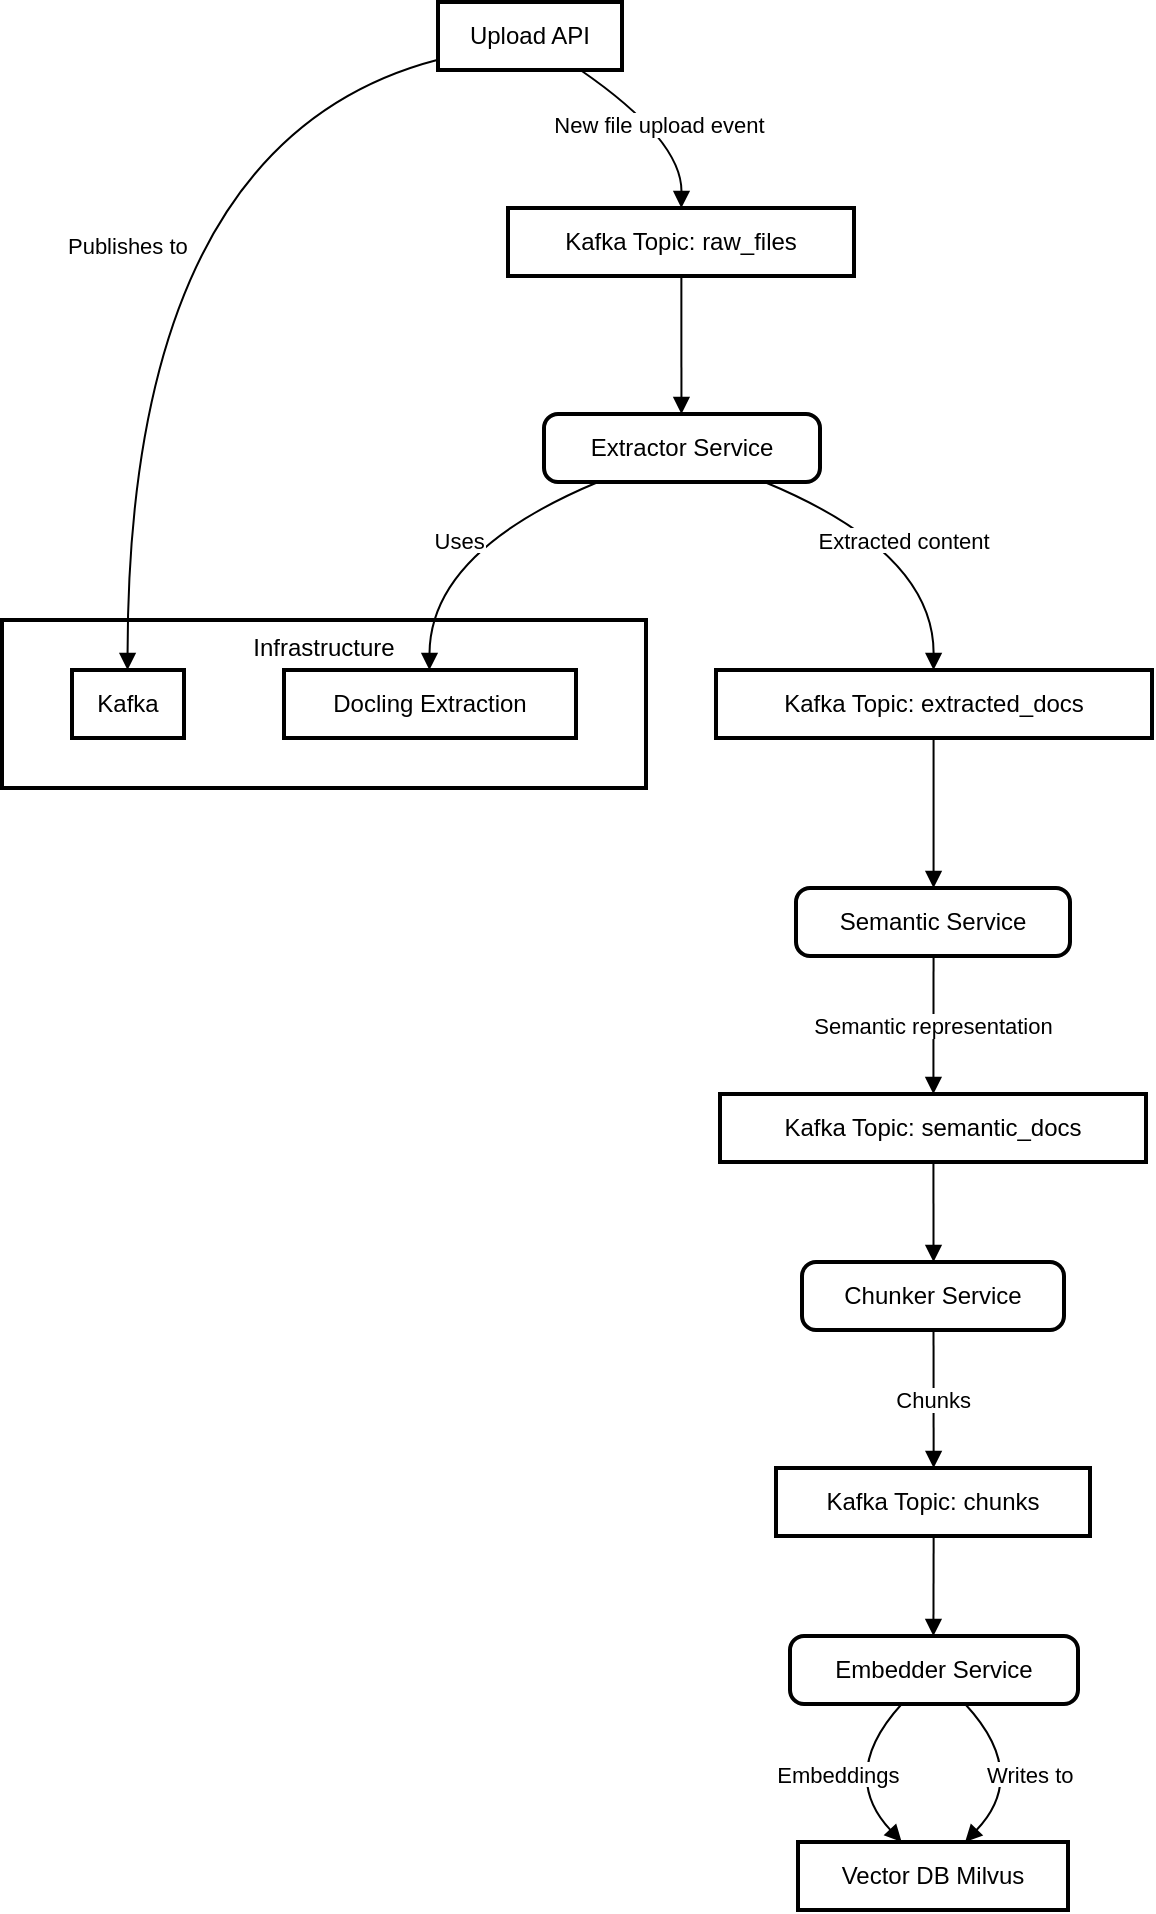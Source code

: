 <mxfile version="21.6.8" type="device">
  <diagram name="Page-1" id="lQtXUm2vbbLLtWu8kwSk">
    <mxGraphModel dx="1098" dy="820" grid="1" gridSize="10" guides="1" tooltips="1" connect="1" arrows="1" fold="1" page="1" pageScale="1" pageWidth="850" pageHeight="1100" math="0" shadow="0">
      <root>
        <mxCell id="0" />
        <mxCell id="1" parent="0" />
        <mxCell id="v0A_5weN4xrywCGxVF-n-1" value="Infrastructure" style="whiteSpace=wrap;strokeWidth=2;verticalAlign=top;" vertex="1" parent="1">
          <mxGeometry x="20" y="329" width="322" height="84" as="geometry" />
        </mxCell>
        <mxCell id="v0A_5weN4xrywCGxVF-n-2" value="Kafka" style="whiteSpace=wrap;strokeWidth=2;" vertex="1" parent="1">
          <mxGeometry x="55" y="354" width="56" height="34" as="geometry" />
        </mxCell>
        <mxCell id="v0A_5weN4xrywCGxVF-n-3" value="Docling Extraction" style="whiteSpace=wrap;strokeWidth=2;" vertex="1" parent="1">
          <mxGeometry x="161" y="354" width="146" height="34" as="geometry" />
        </mxCell>
        <mxCell id="v0A_5weN4xrywCGxVF-n-4" value="Upload API" style="whiteSpace=wrap;strokeWidth=2;" vertex="1" parent="1">
          <mxGeometry x="238" y="20" width="92" height="34" as="geometry" />
        </mxCell>
        <mxCell id="v0A_5weN4xrywCGxVF-n-5" value="Kafka Topic: raw_files" style="whiteSpace=wrap;strokeWidth=2;" vertex="1" parent="1">
          <mxGeometry x="273" y="123" width="173" height="34" as="geometry" />
        </mxCell>
        <mxCell id="v0A_5weN4xrywCGxVF-n-6" value="Extractor Service" style="rounded=1;absoluteArcSize=1;arcSize=14;whiteSpace=wrap;strokeWidth=2;" vertex="1" parent="1">
          <mxGeometry x="291" y="226" width="138" height="34" as="geometry" />
        </mxCell>
        <mxCell id="v0A_5weN4xrywCGxVF-n-7" value="Kafka Topic: extracted_docs" style="whiteSpace=wrap;strokeWidth=2;" vertex="1" parent="1">
          <mxGeometry x="377" y="354" width="218" height="34" as="geometry" />
        </mxCell>
        <mxCell id="v0A_5weN4xrywCGxVF-n-8" value="Semantic Service" style="rounded=1;absoluteArcSize=1;arcSize=14;whiteSpace=wrap;strokeWidth=2;" vertex="1" parent="1">
          <mxGeometry x="417" y="463" width="137" height="34" as="geometry" />
        </mxCell>
        <mxCell id="v0A_5weN4xrywCGxVF-n-9" value="Kafka Topic: semantic_docs" style="whiteSpace=wrap;strokeWidth=2;" vertex="1" parent="1">
          <mxGeometry x="379" y="566" width="213" height="34" as="geometry" />
        </mxCell>
        <mxCell id="v0A_5weN4xrywCGxVF-n-10" value="Chunker Service" style="rounded=1;absoluteArcSize=1;arcSize=14;whiteSpace=wrap;strokeWidth=2;" vertex="1" parent="1">
          <mxGeometry x="420" y="650" width="131" height="34" as="geometry" />
        </mxCell>
        <mxCell id="v0A_5weN4xrywCGxVF-n-11" value="Kafka Topic: chunks" style="whiteSpace=wrap;strokeWidth=2;" vertex="1" parent="1">
          <mxGeometry x="407" y="753" width="157" height="34" as="geometry" />
        </mxCell>
        <mxCell id="v0A_5weN4xrywCGxVF-n-12" value="Embedder Service" style="rounded=1;absoluteArcSize=1;arcSize=14;whiteSpace=wrap;strokeWidth=2;" vertex="1" parent="1">
          <mxGeometry x="414" y="837" width="144" height="34" as="geometry" />
        </mxCell>
        <mxCell id="v0A_5weN4xrywCGxVF-n-13" value="Vector DB Milvus" style="whiteSpace=wrap;strokeWidth=2;" vertex="1" parent="1">
          <mxGeometry x="418" y="940" width="135" height="34" as="geometry" />
        </mxCell>
        <mxCell id="v0A_5weN4xrywCGxVF-n-14" value="New file upload event" style="curved=1;startArrow=none;endArrow=block;exitX=0.774;exitY=1;entryX=0.501;entryY=0;rounded=0;" edge="1" parent="1" source="v0A_5weN4xrywCGxVF-n-4" target="v0A_5weN4xrywCGxVF-n-5">
          <mxGeometry relative="1" as="geometry">
            <Array as="points">
              <mxPoint x="360" y="89" />
            </Array>
          </mxGeometry>
        </mxCell>
        <mxCell id="v0A_5weN4xrywCGxVF-n-15" value="" style="curved=1;startArrow=none;endArrow=block;exitX=0.501;exitY=1;entryX=0.498;entryY=0;rounded=0;" edge="1" parent="1" source="v0A_5weN4xrywCGxVF-n-5" target="v0A_5weN4xrywCGxVF-n-6">
          <mxGeometry relative="1" as="geometry">
            <Array as="points" />
          </mxGeometry>
        </mxCell>
        <mxCell id="v0A_5weN4xrywCGxVF-n-16" value="Extracted content" style="curved=1;startArrow=none;endArrow=block;exitX=0.799;exitY=1;entryX=0.499;entryY=0;rounded=0;" edge="1" parent="1" source="v0A_5weN4xrywCGxVF-n-6" target="v0A_5weN4xrywCGxVF-n-7">
          <mxGeometry relative="1" as="geometry">
            <Array as="points">
              <mxPoint x="486" y="295" />
            </Array>
          </mxGeometry>
        </mxCell>
        <mxCell id="v0A_5weN4xrywCGxVF-n-17" value="" style="curved=1;startArrow=none;endArrow=block;exitX=0.499;exitY=1;entryX=0.502;entryY=0;rounded=0;" edge="1" parent="1" source="v0A_5weN4xrywCGxVF-n-7" target="v0A_5weN4xrywCGxVF-n-8">
          <mxGeometry relative="1" as="geometry">
            <Array as="points" />
          </mxGeometry>
        </mxCell>
        <mxCell id="v0A_5weN4xrywCGxVF-n-18" value="Semantic representation" style="curved=1;startArrow=none;endArrow=block;exitX=0.502;exitY=1;entryX=0.501;entryY=0;rounded=0;" edge="1" parent="1" source="v0A_5weN4xrywCGxVF-n-8" target="v0A_5weN4xrywCGxVF-n-9">
          <mxGeometry relative="1" as="geometry">
            <Array as="points" />
          </mxGeometry>
        </mxCell>
        <mxCell id="v0A_5weN4xrywCGxVF-n-19" value="" style="curved=1;startArrow=none;endArrow=block;exitX=0.501;exitY=1;entryX=0.502;entryY=0;rounded=0;" edge="1" parent="1" source="v0A_5weN4xrywCGxVF-n-9" target="v0A_5weN4xrywCGxVF-n-10">
          <mxGeometry relative="1" as="geometry">
            <Array as="points" />
          </mxGeometry>
        </mxCell>
        <mxCell id="v0A_5weN4xrywCGxVF-n-20" value="Chunks" style="curved=1;startArrow=none;endArrow=block;exitX=0.502;exitY=1;entryX=0.502;entryY=0;rounded=0;" edge="1" parent="1" source="v0A_5weN4xrywCGxVF-n-10" target="v0A_5weN4xrywCGxVF-n-11">
          <mxGeometry relative="1" as="geometry">
            <Array as="points" />
          </mxGeometry>
        </mxCell>
        <mxCell id="v0A_5weN4xrywCGxVF-n-21" value="" style="curved=1;startArrow=none;endArrow=block;exitX=0.502;exitY=1;entryX=0.498;entryY=0;rounded=0;" edge="1" parent="1" source="v0A_5weN4xrywCGxVF-n-11" target="v0A_5weN4xrywCGxVF-n-12">
          <mxGeometry relative="1" as="geometry">
            <Array as="points" />
          </mxGeometry>
        </mxCell>
        <mxCell id="v0A_5weN4xrywCGxVF-n-22" value="Embeddings" style="curved=1;startArrow=none;endArrow=block;exitX=0.388;exitY=1;entryX=0.384;entryY=0;rounded=0;" edge="1" parent="1" source="v0A_5weN4xrywCGxVF-n-12" target="v0A_5weN4xrywCGxVF-n-13">
          <mxGeometry relative="1" as="geometry">
            <Array as="points">
              <mxPoint x="438" y="906" />
            </Array>
          </mxGeometry>
        </mxCell>
        <mxCell id="v0A_5weN4xrywCGxVF-n-23" value="Uses" style="curved=1;startArrow=none;endArrow=block;exitX=0.196;exitY=1;entryX=0.498;entryY=0;rounded=0;" edge="1" parent="1" source="v0A_5weN4xrywCGxVF-n-6" target="v0A_5weN4xrywCGxVF-n-3">
          <mxGeometry relative="1" as="geometry">
            <Array as="points">
              <mxPoint x="234" y="295" />
            </Array>
          </mxGeometry>
        </mxCell>
        <mxCell id="v0A_5weN4xrywCGxVF-n-24" value="Publishes to" style="curved=1;startArrow=none;endArrow=block;exitX=0.005;exitY=0.845;entryX=0.496;entryY=0;rounded=0;" edge="1" parent="1" source="v0A_5weN4xrywCGxVF-n-4" target="v0A_5weN4xrywCGxVF-n-2">
          <mxGeometry relative="1" as="geometry">
            <Array as="points">
              <mxPoint x="83" y="89" />
            </Array>
          </mxGeometry>
        </mxCell>
        <mxCell id="v0A_5weN4xrywCGxVF-n-25" value="Writes to" style="curved=1;startArrow=none;endArrow=block;exitX=0.608;exitY=1;entryX=0.619;entryY=0;rounded=0;" edge="1" parent="1" source="v0A_5weN4xrywCGxVF-n-12" target="v0A_5weN4xrywCGxVF-n-13">
          <mxGeometry relative="1" as="geometry">
            <Array as="points">
              <mxPoint x="534" y="906" />
            </Array>
          </mxGeometry>
        </mxCell>
      </root>
    </mxGraphModel>
  </diagram>
</mxfile>
